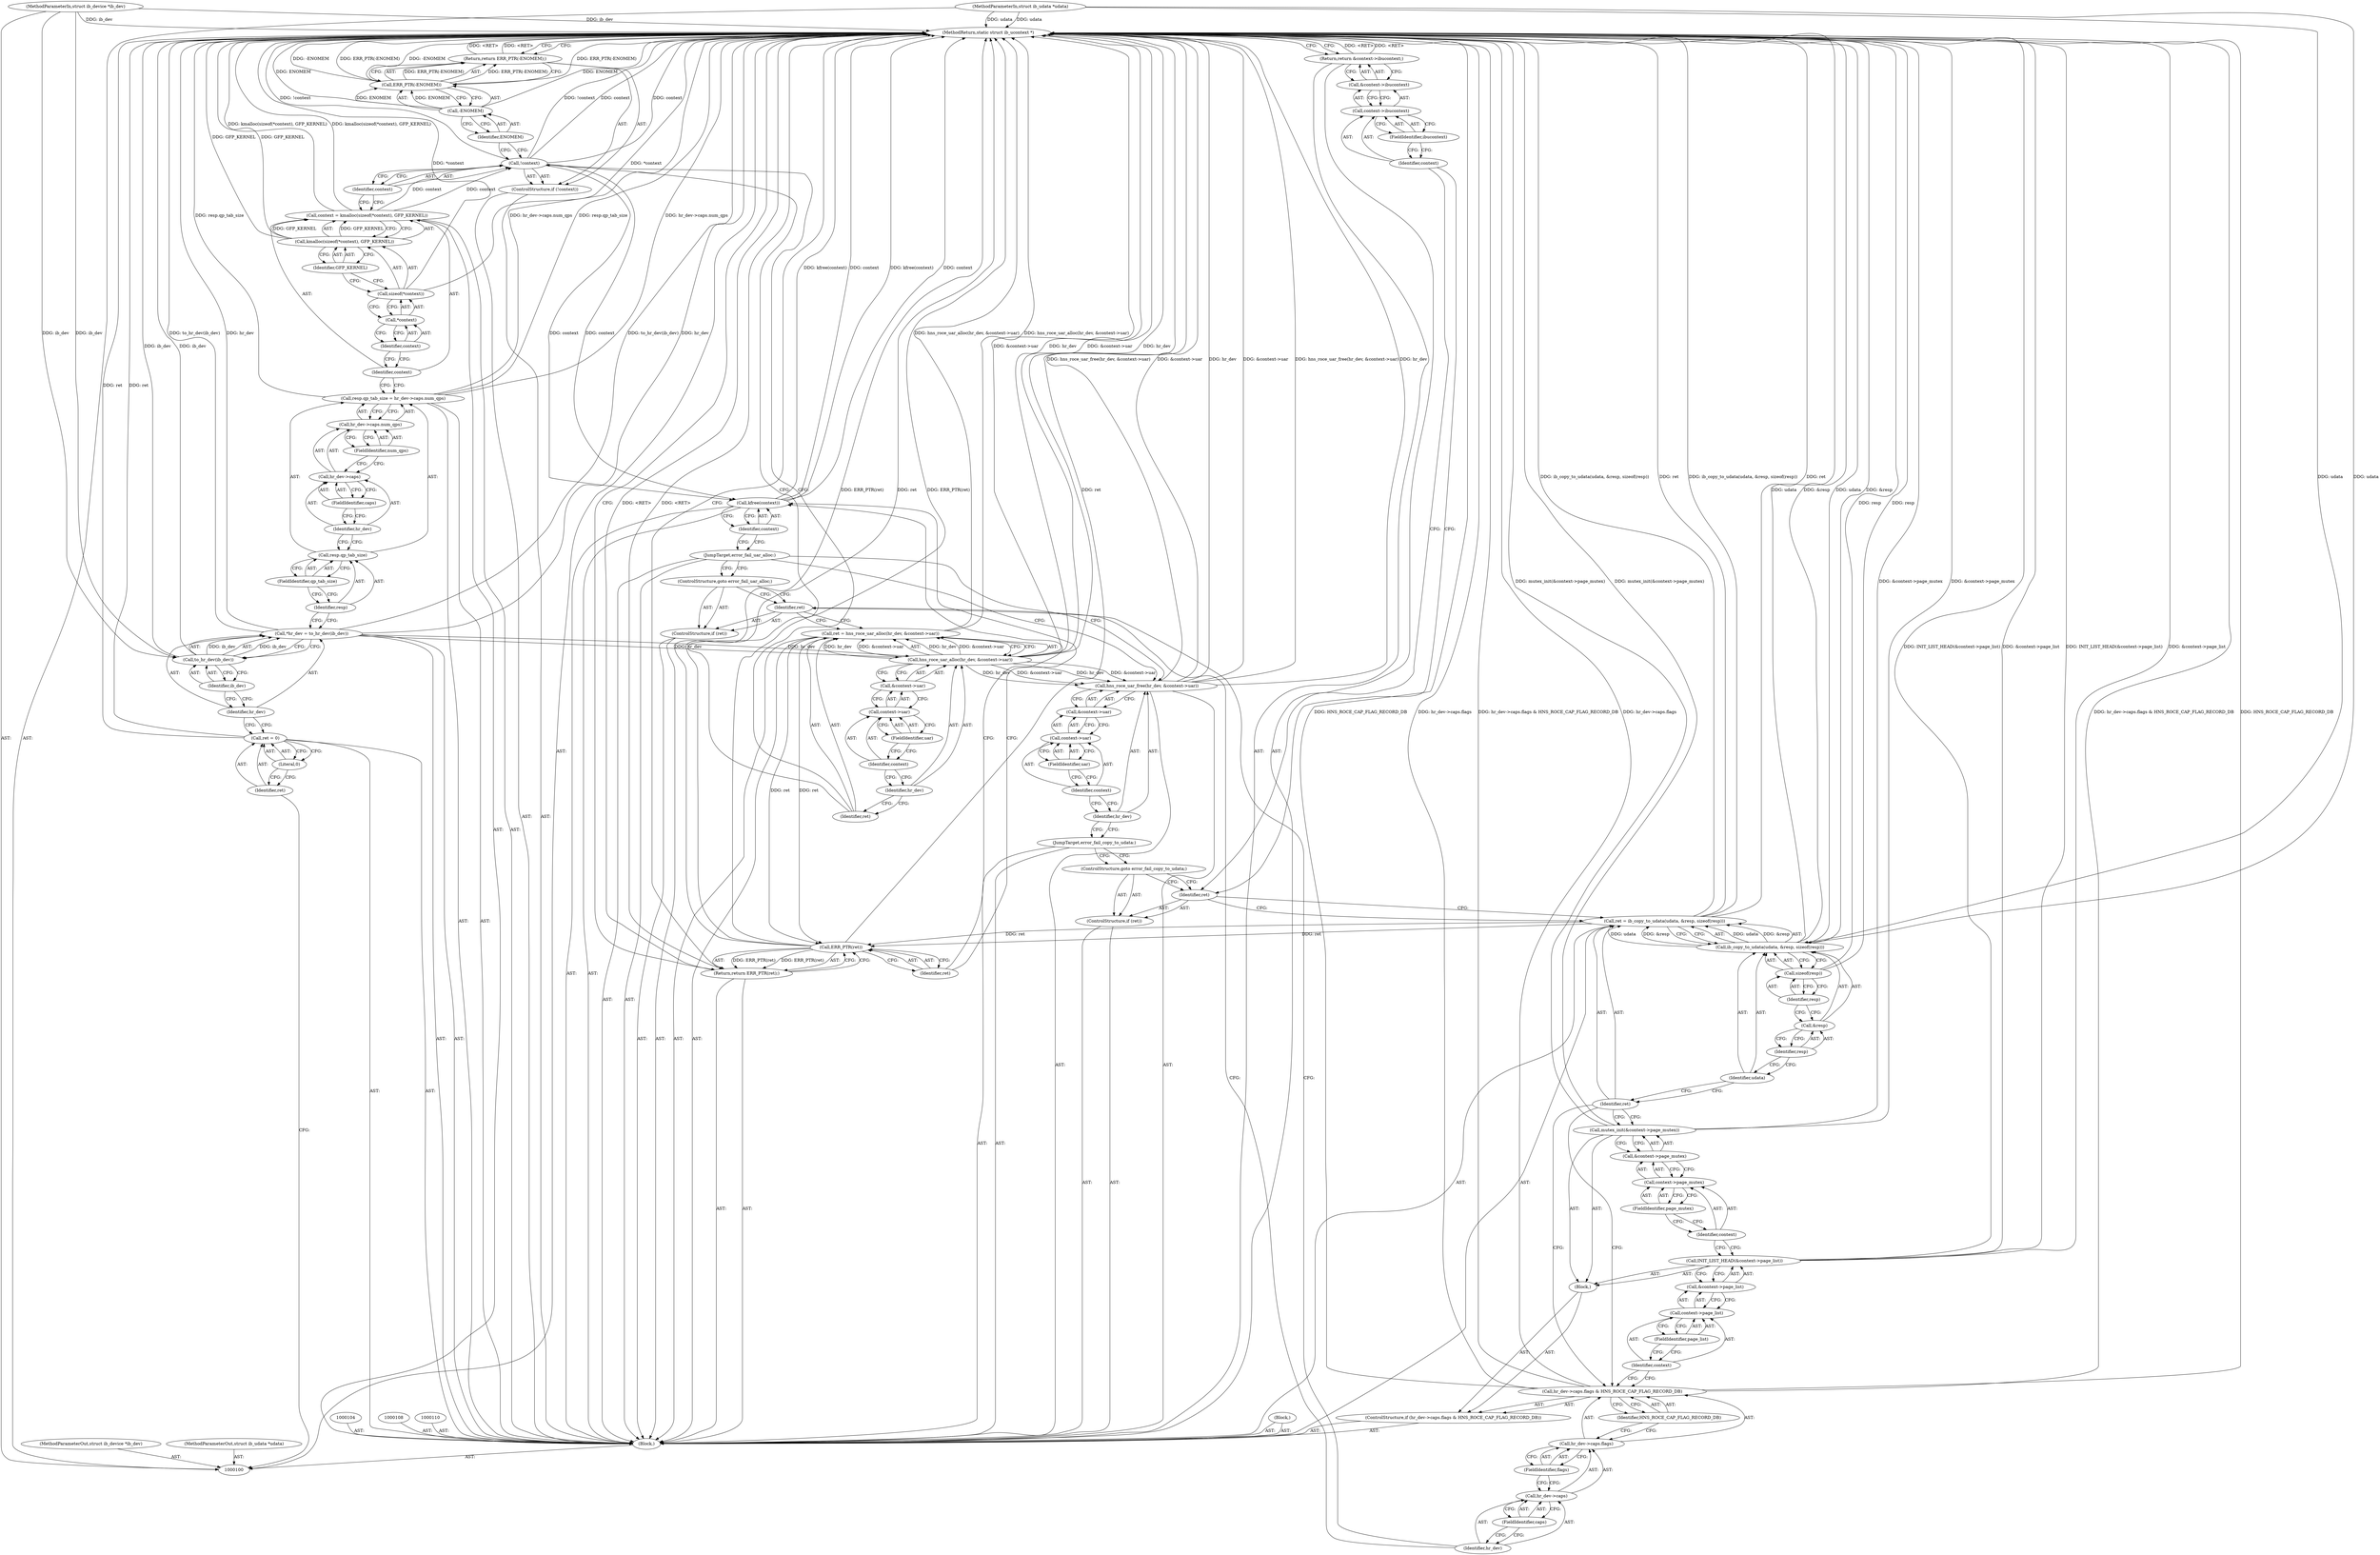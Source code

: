 digraph "0_linux_df7e40425813c50cd252e6f5e348a81ef1acae56" {
"1000197" [label="(MethodReturn,static struct ib_ucontext *)"];
"1000101" [label="(MethodParameterIn,struct ib_device *ib_dev)"];
"1000288" [label="(MethodParameterOut,struct ib_device *ib_dev)"];
"1000124" [label="(Call,context = kmalloc(sizeof(*context), GFP_KERNEL))"];
"1000125" [label="(Identifier,context)"];
"1000126" [label="(Call,kmalloc(sizeof(*context), GFP_KERNEL))"];
"1000127" [label="(Call,sizeof(*context))"];
"1000128" [label="(Call,*context)"];
"1000129" [label="(Identifier,context)"];
"1000130" [label="(Identifier,GFP_KERNEL)"];
"1000131" [label="(ControlStructure,if (!context))"];
"1000132" [label="(Call,!context)"];
"1000133" [label="(Identifier,context)"];
"1000136" [label="(Call,-ENOMEM)"];
"1000137" [label="(Identifier,ENOMEM)"];
"1000134" [label="(Return,return ERR_PTR(-ENOMEM);)"];
"1000135" [label="(Call,ERR_PTR(-ENOMEM))"];
"1000138" [label="(Call,ret = hns_roce_uar_alloc(hr_dev, &context->uar))"];
"1000139" [label="(Identifier,ret)"];
"1000141" [label="(Identifier,hr_dev)"];
"1000142" [label="(Call,&context->uar)"];
"1000143" [label="(Call,context->uar)"];
"1000144" [label="(Identifier,context)"];
"1000145" [label="(FieldIdentifier,uar)"];
"1000140" [label="(Call,hns_roce_uar_alloc(hr_dev, &context->uar))"];
"1000146" [label="(ControlStructure,if (ret))"];
"1000147" [label="(Identifier,ret)"];
"1000148" [label="(ControlStructure,goto error_fail_uar_alloc;)"];
"1000149" [label="(ControlStructure,if (hr_dev->caps.flags & HNS_ROCE_CAP_FLAG_RECORD_DB))"];
"1000154" [label="(FieldIdentifier,caps)"];
"1000155" [label="(FieldIdentifier,flags)"];
"1000156" [label="(Identifier,HNS_ROCE_CAP_FLAG_RECORD_DB)"];
"1000150" [label="(Call,hr_dev->caps.flags & HNS_ROCE_CAP_FLAG_RECORD_DB)"];
"1000151" [label="(Call,hr_dev->caps.flags)"];
"1000152" [label="(Call,hr_dev->caps)"];
"1000153" [label="(Identifier,hr_dev)"];
"1000157" [label="(Block,)"];
"1000102" [label="(MethodParameterIn,struct ib_udata *udata)"];
"1000289" [label="(MethodParameterOut,struct ib_udata *udata)"];
"1000159" [label="(Call,&context->page_list)"];
"1000160" [label="(Call,context->page_list)"];
"1000161" [label="(Identifier,context)"];
"1000158" [label="(Call,INIT_LIST_HEAD(&context->page_list))"];
"1000162" [label="(FieldIdentifier,page_list)"];
"1000164" [label="(Call,&context->page_mutex)"];
"1000165" [label="(Call,context->page_mutex)"];
"1000166" [label="(Identifier,context)"];
"1000163" [label="(Call,mutex_init(&context->page_mutex))"];
"1000167" [label="(FieldIdentifier,page_mutex)"];
"1000168" [label="(Call,ret = ib_copy_to_udata(udata, &resp, sizeof(resp)))"];
"1000169" [label="(Identifier,ret)"];
"1000171" [label="(Identifier,udata)"];
"1000172" [label="(Call,&resp)"];
"1000173" [label="(Identifier,resp)"];
"1000174" [label="(Call,sizeof(resp))"];
"1000175" [label="(Identifier,resp)"];
"1000170" [label="(Call,ib_copy_to_udata(udata, &resp, sizeof(resp)))"];
"1000176" [label="(ControlStructure,if (ret))"];
"1000177" [label="(Identifier,ret)"];
"1000178" [label="(ControlStructure,goto error_fail_copy_to_udata;)"];
"1000179" [label="(Return,return &context->ibucontext;)"];
"1000183" [label="(FieldIdentifier,ibucontext)"];
"1000180" [label="(Call,&context->ibucontext)"];
"1000181" [label="(Call,context->ibucontext)"];
"1000182" [label="(Identifier,context)"];
"1000103" [label="(Block,)"];
"1000184" [label="(JumpTarget,error_fail_copy_to_udata:)"];
"1000185" [label="(Call,hns_roce_uar_free(hr_dev, &context->uar))"];
"1000186" [label="(Identifier,hr_dev)"];
"1000187" [label="(Call,&context->uar)"];
"1000188" [label="(Call,context->uar)"];
"1000189" [label="(Identifier,context)"];
"1000190" [label="(FieldIdentifier,uar)"];
"1000191" [label="(JumpTarget,error_fail_uar_alloc:)"];
"1000192" [label="(Call,kfree(context))"];
"1000193" [label="(Identifier,context)"];
"1000194" [label="(Return,return ERR_PTR(ret);)"];
"1000196" [label="(Identifier,ret)"];
"1000195" [label="(Call,ERR_PTR(ret))"];
"1000107" [label="(Literal,0)"];
"1000105" [label="(Call,ret = 0)"];
"1000106" [label="(Identifier,ret)"];
"1000109" [label="(Block,)"];
"1000111" [label="(Call,*hr_dev = to_hr_dev(ib_dev))"];
"1000112" [label="(Identifier,hr_dev)"];
"1000113" [label="(Call,to_hr_dev(ib_dev))"];
"1000114" [label="(Identifier,ib_dev)"];
"1000115" [label="(Call,resp.qp_tab_size = hr_dev->caps.num_qps)"];
"1000116" [label="(Call,resp.qp_tab_size)"];
"1000117" [label="(Identifier,resp)"];
"1000119" [label="(Call,hr_dev->caps.num_qps)"];
"1000120" [label="(Call,hr_dev->caps)"];
"1000121" [label="(Identifier,hr_dev)"];
"1000122" [label="(FieldIdentifier,caps)"];
"1000123" [label="(FieldIdentifier,num_qps)"];
"1000118" [label="(FieldIdentifier,qp_tab_size)"];
"1000197" -> "1000100"  [label="AST: "];
"1000197" -> "1000134"  [label="CFG: "];
"1000197" -> "1000179"  [label="CFG: "];
"1000197" -> "1000194"  [label="CFG: "];
"1000158" -> "1000197"  [label="DDG: &context->page_list"];
"1000158" -> "1000197"  [label="DDG: INIT_LIST_HEAD(&context->page_list)"];
"1000185" -> "1000197"  [label="DDG: hns_roce_uar_free(hr_dev, &context->uar)"];
"1000185" -> "1000197"  [label="DDG: hr_dev"];
"1000185" -> "1000197"  [label="DDG: &context->uar"];
"1000150" -> "1000197"  [label="DDG: hr_dev->caps.flags"];
"1000150" -> "1000197"  [label="DDG: hr_dev->caps.flags & HNS_ROCE_CAP_FLAG_RECORD_DB"];
"1000150" -> "1000197"  [label="DDG: HNS_ROCE_CAP_FLAG_RECORD_DB"];
"1000168" -> "1000197"  [label="DDG: ret"];
"1000168" -> "1000197"  [label="DDG: ib_copy_to_udata(udata, &resp, sizeof(resp))"];
"1000113" -> "1000197"  [label="DDG: ib_dev"];
"1000115" -> "1000197"  [label="DDG: hr_dev->caps.num_qps"];
"1000115" -> "1000197"  [label="DDG: resp.qp_tab_size"];
"1000126" -> "1000197"  [label="DDG: GFP_KERNEL"];
"1000163" -> "1000197"  [label="DDG: &context->page_mutex"];
"1000163" -> "1000197"  [label="DDG: mutex_init(&context->page_mutex)"];
"1000124" -> "1000197"  [label="DDG: kmalloc(sizeof(*context), GFP_KERNEL)"];
"1000170" -> "1000197"  [label="DDG: &resp"];
"1000170" -> "1000197"  [label="DDG: udata"];
"1000140" -> "1000197"  [label="DDG: &context->uar"];
"1000140" -> "1000197"  [label="DDG: hr_dev"];
"1000132" -> "1000197"  [label="DDG: !context"];
"1000132" -> "1000197"  [label="DDG: context"];
"1000138" -> "1000197"  [label="DDG: hns_roce_uar_alloc(hr_dev, &context->uar)"];
"1000195" -> "1000197"  [label="DDG: ERR_PTR(ret)"];
"1000195" -> "1000197"  [label="DDG: ret"];
"1000102" -> "1000197"  [label="DDG: udata"];
"1000111" -> "1000197"  [label="DDG: hr_dev"];
"1000111" -> "1000197"  [label="DDG: to_hr_dev(ib_dev)"];
"1000135" -> "1000197"  [label="DDG: ERR_PTR(-ENOMEM)"];
"1000135" -> "1000197"  [label="DDG: -ENOMEM"];
"1000192" -> "1000197"  [label="DDG: context"];
"1000192" -> "1000197"  [label="DDG: kfree(context)"];
"1000101" -> "1000197"  [label="DDG: ib_dev"];
"1000127" -> "1000197"  [label="DDG: *context"];
"1000136" -> "1000197"  [label="DDG: ENOMEM"];
"1000105" -> "1000197"  [label="DDG: ret"];
"1000174" -> "1000197"  [label="DDG: resp"];
"1000194" -> "1000197"  [label="DDG: <RET>"];
"1000179" -> "1000197"  [label="DDG: <RET>"];
"1000134" -> "1000197"  [label="DDG: <RET>"];
"1000101" -> "1000100"  [label="AST: "];
"1000101" -> "1000197"  [label="DDG: ib_dev"];
"1000101" -> "1000113"  [label="DDG: ib_dev"];
"1000288" -> "1000100"  [label="AST: "];
"1000124" -> "1000103"  [label="AST: "];
"1000124" -> "1000126"  [label="CFG: "];
"1000125" -> "1000124"  [label="AST: "];
"1000126" -> "1000124"  [label="AST: "];
"1000133" -> "1000124"  [label="CFG: "];
"1000124" -> "1000197"  [label="DDG: kmalloc(sizeof(*context), GFP_KERNEL)"];
"1000126" -> "1000124"  [label="DDG: GFP_KERNEL"];
"1000124" -> "1000132"  [label="DDG: context"];
"1000125" -> "1000124"  [label="AST: "];
"1000125" -> "1000115"  [label="CFG: "];
"1000129" -> "1000125"  [label="CFG: "];
"1000126" -> "1000124"  [label="AST: "];
"1000126" -> "1000130"  [label="CFG: "];
"1000127" -> "1000126"  [label="AST: "];
"1000130" -> "1000126"  [label="AST: "];
"1000124" -> "1000126"  [label="CFG: "];
"1000126" -> "1000197"  [label="DDG: GFP_KERNEL"];
"1000126" -> "1000124"  [label="DDG: GFP_KERNEL"];
"1000127" -> "1000126"  [label="AST: "];
"1000127" -> "1000128"  [label="CFG: "];
"1000128" -> "1000127"  [label="AST: "];
"1000130" -> "1000127"  [label="CFG: "];
"1000127" -> "1000197"  [label="DDG: *context"];
"1000128" -> "1000127"  [label="AST: "];
"1000128" -> "1000129"  [label="CFG: "];
"1000129" -> "1000128"  [label="AST: "];
"1000127" -> "1000128"  [label="CFG: "];
"1000129" -> "1000128"  [label="AST: "];
"1000129" -> "1000125"  [label="CFG: "];
"1000128" -> "1000129"  [label="CFG: "];
"1000130" -> "1000126"  [label="AST: "];
"1000130" -> "1000127"  [label="CFG: "];
"1000126" -> "1000130"  [label="CFG: "];
"1000131" -> "1000103"  [label="AST: "];
"1000132" -> "1000131"  [label="AST: "];
"1000134" -> "1000131"  [label="AST: "];
"1000132" -> "1000131"  [label="AST: "];
"1000132" -> "1000133"  [label="CFG: "];
"1000133" -> "1000132"  [label="AST: "];
"1000137" -> "1000132"  [label="CFG: "];
"1000139" -> "1000132"  [label="CFG: "];
"1000132" -> "1000197"  [label="DDG: !context"];
"1000132" -> "1000197"  [label="DDG: context"];
"1000124" -> "1000132"  [label="DDG: context"];
"1000132" -> "1000192"  [label="DDG: context"];
"1000133" -> "1000132"  [label="AST: "];
"1000133" -> "1000124"  [label="CFG: "];
"1000132" -> "1000133"  [label="CFG: "];
"1000136" -> "1000135"  [label="AST: "];
"1000136" -> "1000137"  [label="CFG: "];
"1000137" -> "1000136"  [label="AST: "];
"1000135" -> "1000136"  [label="CFG: "];
"1000136" -> "1000197"  [label="DDG: ENOMEM"];
"1000136" -> "1000135"  [label="DDG: ENOMEM"];
"1000137" -> "1000136"  [label="AST: "];
"1000137" -> "1000132"  [label="CFG: "];
"1000136" -> "1000137"  [label="CFG: "];
"1000134" -> "1000131"  [label="AST: "];
"1000134" -> "1000135"  [label="CFG: "];
"1000135" -> "1000134"  [label="AST: "];
"1000197" -> "1000134"  [label="CFG: "];
"1000134" -> "1000197"  [label="DDG: <RET>"];
"1000135" -> "1000134"  [label="DDG: ERR_PTR(-ENOMEM)"];
"1000135" -> "1000134"  [label="AST: "];
"1000135" -> "1000136"  [label="CFG: "];
"1000136" -> "1000135"  [label="AST: "];
"1000134" -> "1000135"  [label="CFG: "];
"1000135" -> "1000197"  [label="DDG: ERR_PTR(-ENOMEM)"];
"1000135" -> "1000197"  [label="DDG: -ENOMEM"];
"1000135" -> "1000134"  [label="DDG: ERR_PTR(-ENOMEM)"];
"1000136" -> "1000135"  [label="DDG: ENOMEM"];
"1000138" -> "1000103"  [label="AST: "];
"1000138" -> "1000140"  [label="CFG: "];
"1000139" -> "1000138"  [label="AST: "];
"1000140" -> "1000138"  [label="AST: "];
"1000147" -> "1000138"  [label="CFG: "];
"1000138" -> "1000197"  [label="DDG: hns_roce_uar_alloc(hr_dev, &context->uar)"];
"1000140" -> "1000138"  [label="DDG: hr_dev"];
"1000140" -> "1000138"  [label="DDG: &context->uar"];
"1000138" -> "1000195"  [label="DDG: ret"];
"1000139" -> "1000138"  [label="AST: "];
"1000139" -> "1000132"  [label="CFG: "];
"1000141" -> "1000139"  [label="CFG: "];
"1000141" -> "1000140"  [label="AST: "];
"1000141" -> "1000139"  [label="CFG: "];
"1000144" -> "1000141"  [label="CFG: "];
"1000142" -> "1000140"  [label="AST: "];
"1000142" -> "1000143"  [label="CFG: "];
"1000143" -> "1000142"  [label="AST: "];
"1000140" -> "1000142"  [label="CFG: "];
"1000143" -> "1000142"  [label="AST: "];
"1000143" -> "1000145"  [label="CFG: "];
"1000144" -> "1000143"  [label="AST: "];
"1000145" -> "1000143"  [label="AST: "];
"1000142" -> "1000143"  [label="CFG: "];
"1000144" -> "1000143"  [label="AST: "];
"1000144" -> "1000141"  [label="CFG: "];
"1000145" -> "1000144"  [label="CFG: "];
"1000145" -> "1000143"  [label="AST: "];
"1000145" -> "1000144"  [label="CFG: "];
"1000143" -> "1000145"  [label="CFG: "];
"1000140" -> "1000138"  [label="AST: "];
"1000140" -> "1000142"  [label="CFG: "];
"1000141" -> "1000140"  [label="AST: "];
"1000142" -> "1000140"  [label="AST: "];
"1000138" -> "1000140"  [label="CFG: "];
"1000140" -> "1000197"  [label="DDG: &context->uar"];
"1000140" -> "1000197"  [label="DDG: hr_dev"];
"1000140" -> "1000138"  [label="DDG: hr_dev"];
"1000140" -> "1000138"  [label="DDG: &context->uar"];
"1000111" -> "1000140"  [label="DDG: hr_dev"];
"1000140" -> "1000185"  [label="DDG: hr_dev"];
"1000140" -> "1000185"  [label="DDG: &context->uar"];
"1000146" -> "1000103"  [label="AST: "];
"1000147" -> "1000146"  [label="AST: "];
"1000148" -> "1000146"  [label="AST: "];
"1000147" -> "1000146"  [label="AST: "];
"1000147" -> "1000138"  [label="CFG: "];
"1000148" -> "1000147"  [label="CFG: "];
"1000153" -> "1000147"  [label="CFG: "];
"1000148" -> "1000146"  [label="AST: "];
"1000148" -> "1000147"  [label="CFG: "];
"1000191" -> "1000148"  [label="CFG: "];
"1000149" -> "1000103"  [label="AST: "];
"1000150" -> "1000149"  [label="AST: "];
"1000157" -> "1000149"  [label="AST: "];
"1000154" -> "1000152"  [label="AST: "];
"1000154" -> "1000153"  [label="CFG: "];
"1000152" -> "1000154"  [label="CFG: "];
"1000155" -> "1000151"  [label="AST: "];
"1000155" -> "1000152"  [label="CFG: "];
"1000151" -> "1000155"  [label="CFG: "];
"1000156" -> "1000150"  [label="AST: "];
"1000156" -> "1000151"  [label="CFG: "];
"1000150" -> "1000156"  [label="CFG: "];
"1000150" -> "1000149"  [label="AST: "];
"1000150" -> "1000156"  [label="CFG: "];
"1000151" -> "1000150"  [label="AST: "];
"1000156" -> "1000150"  [label="AST: "];
"1000161" -> "1000150"  [label="CFG: "];
"1000169" -> "1000150"  [label="CFG: "];
"1000150" -> "1000197"  [label="DDG: hr_dev->caps.flags"];
"1000150" -> "1000197"  [label="DDG: hr_dev->caps.flags & HNS_ROCE_CAP_FLAG_RECORD_DB"];
"1000150" -> "1000197"  [label="DDG: HNS_ROCE_CAP_FLAG_RECORD_DB"];
"1000151" -> "1000150"  [label="AST: "];
"1000151" -> "1000155"  [label="CFG: "];
"1000152" -> "1000151"  [label="AST: "];
"1000155" -> "1000151"  [label="AST: "];
"1000156" -> "1000151"  [label="CFG: "];
"1000152" -> "1000151"  [label="AST: "];
"1000152" -> "1000154"  [label="CFG: "];
"1000153" -> "1000152"  [label="AST: "];
"1000154" -> "1000152"  [label="AST: "];
"1000155" -> "1000152"  [label="CFG: "];
"1000153" -> "1000152"  [label="AST: "];
"1000153" -> "1000147"  [label="CFG: "];
"1000154" -> "1000153"  [label="CFG: "];
"1000157" -> "1000149"  [label="AST: "];
"1000158" -> "1000157"  [label="AST: "];
"1000163" -> "1000157"  [label="AST: "];
"1000102" -> "1000100"  [label="AST: "];
"1000102" -> "1000197"  [label="DDG: udata"];
"1000102" -> "1000170"  [label="DDG: udata"];
"1000289" -> "1000100"  [label="AST: "];
"1000159" -> "1000158"  [label="AST: "];
"1000159" -> "1000160"  [label="CFG: "];
"1000160" -> "1000159"  [label="AST: "];
"1000158" -> "1000159"  [label="CFG: "];
"1000160" -> "1000159"  [label="AST: "];
"1000160" -> "1000162"  [label="CFG: "];
"1000161" -> "1000160"  [label="AST: "];
"1000162" -> "1000160"  [label="AST: "];
"1000159" -> "1000160"  [label="CFG: "];
"1000161" -> "1000160"  [label="AST: "];
"1000161" -> "1000150"  [label="CFG: "];
"1000162" -> "1000161"  [label="CFG: "];
"1000158" -> "1000157"  [label="AST: "];
"1000158" -> "1000159"  [label="CFG: "];
"1000159" -> "1000158"  [label="AST: "];
"1000166" -> "1000158"  [label="CFG: "];
"1000158" -> "1000197"  [label="DDG: &context->page_list"];
"1000158" -> "1000197"  [label="DDG: INIT_LIST_HEAD(&context->page_list)"];
"1000162" -> "1000160"  [label="AST: "];
"1000162" -> "1000161"  [label="CFG: "];
"1000160" -> "1000162"  [label="CFG: "];
"1000164" -> "1000163"  [label="AST: "];
"1000164" -> "1000165"  [label="CFG: "];
"1000165" -> "1000164"  [label="AST: "];
"1000163" -> "1000164"  [label="CFG: "];
"1000165" -> "1000164"  [label="AST: "];
"1000165" -> "1000167"  [label="CFG: "];
"1000166" -> "1000165"  [label="AST: "];
"1000167" -> "1000165"  [label="AST: "];
"1000164" -> "1000165"  [label="CFG: "];
"1000166" -> "1000165"  [label="AST: "];
"1000166" -> "1000158"  [label="CFG: "];
"1000167" -> "1000166"  [label="CFG: "];
"1000163" -> "1000157"  [label="AST: "];
"1000163" -> "1000164"  [label="CFG: "];
"1000164" -> "1000163"  [label="AST: "];
"1000169" -> "1000163"  [label="CFG: "];
"1000163" -> "1000197"  [label="DDG: &context->page_mutex"];
"1000163" -> "1000197"  [label="DDG: mutex_init(&context->page_mutex)"];
"1000167" -> "1000165"  [label="AST: "];
"1000167" -> "1000166"  [label="CFG: "];
"1000165" -> "1000167"  [label="CFG: "];
"1000168" -> "1000103"  [label="AST: "];
"1000168" -> "1000170"  [label="CFG: "];
"1000169" -> "1000168"  [label="AST: "];
"1000170" -> "1000168"  [label="AST: "];
"1000177" -> "1000168"  [label="CFG: "];
"1000168" -> "1000197"  [label="DDG: ret"];
"1000168" -> "1000197"  [label="DDG: ib_copy_to_udata(udata, &resp, sizeof(resp))"];
"1000170" -> "1000168"  [label="DDG: udata"];
"1000170" -> "1000168"  [label="DDG: &resp"];
"1000168" -> "1000195"  [label="DDG: ret"];
"1000169" -> "1000168"  [label="AST: "];
"1000169" -> "1000163"  [label="CFG: "];
"1000169" -> "1000150"  [label="CFG: "];
"1000171" -> "1000169"  [label="CFG: "];
"1000171" -> "1000170"  [label="AST: "];
"1000171" -> "1000169"  [label="CFG: "];
"1000173" -> "1000171"  [label="CFG: "];
"1000172" -> "1000170"  [label="AST: "];
"1000172" -> "1000173"  [label="CFG: "];
"1000173" -> "1000172"  [label="AST: "];
"1000175" -> "1000172"  [label="CFG: "];
"1000173" -> "1000172"  [label="AST: "];
"1000173" -> "1000171"  [label="CFG: "];
"1000172" -> "1000173"  [label="CFG: "];
"1000174" -> "1000170"  [label="AST: "];
"1000174" -> "1000175"  [label="CFG: "];
"1000175" -> "1000174"  [label="AST: "];
"1000170" -> "1000174"  [label="CFG: "];
"1000174" -> "1000197"  [label="DDG: resp"];
"1000175" -> "1000174"  [label="AST: "];
"1000175" -> "1000172"  [label="CFG: "];
"1000174" -> "1000175"  [label="CFG: "];
"1000170" -> "1000168"  [label="AST: "];
"1000170" -> "1000174"  [label="CFG: "];
"1000171" -> "1000170"  [label="AST: "];
"1000172" -> "1000170"  [label="AST: "];
"1000174" -> "1000170"  [label="AST: "];
"1000168" -> "1000170"  [label="CFG: "];
"1000170" -> "1000197"  [label="DDG: &resp"];
"1000170" -> "1000197"  [label="DDG: udata"];
"1000170" -> "1000168"  [label="DDG: udata"];
"1000170" -> "1000168"  [label="DDG: &resp"];
"1000102" -> "1000170"  [label="DDG: udata"];
"1000176" -> "1000103"  [label="AST: "];
"1000177" -> "1000176"  [label="AST: "];
"1000178" -> "1000176"  [label="AST: "];
"1000177" -> "1000176"  [label="AST: "];
"1000177" -> "1000168"  [label="CFG: "];
"1000178" -> "1000177"  [label="CFG: "];
"1000182" -> "1000177"  [label="CFG: "];
"1000178" -> "1000176"  [label="AST: "];
"1000178" -> "1000177"  [label="CFG: "];
"1000184" -> "1000178"  [label="CFG: "];
"1000179" -> "1000103"  [label="AST: "];
"1000179" -> "1000180"  [label="CFG: "];
"1000180" -> "1000179"  [label="AST: "];
"1000197" -> "1000179"  [label="CFG: "];
"1000179" -> "1000197"  [label="DDG: <RET>"];
"1000183" -> "1000181"  [label="AST: "];
"1000183" -> "1000182"  [label="CFG: "];
"1000181" -> "1000183"  [label="CFG: "];
"1000180" -> "1000179"  [label="AST: "];
"1000180" -> "1000181"  [label="CFG: "];
"1000181" -> "1000180"  [label="AST: "];
"1000179" -> "1000180"  [label="CFG: "];
"1000181" -> "1000180"  [label="AST: "];
"1000181" -> "1000183"  [label="CFG: "];
"1000182" -> "1000181"  [label="AST: "];
"1000183" -> "1000181"  [label="AST: "];
"1000180" -> "1000181"  [label="CFG: "];
"1000182" -> "1000181"  [label="AST: "];
"1000182" -> "1000177"  [label="CFG: "];
"1000183" -> "1000182"  [label="CFG: "];
"1000103" -> "1000100"  [label="AST: "];
"1000104" -> "1000103"  [label="AST: "];
"1000105" -> "1000103"  [label="AST: "];
"1000108" -> "1000103"  [label="AST: "];
"1000109" -> "1000103"  [label="AST: "];
"1000110" -> "1000103"  [label="AST: "];
"1000111" -> "1000103"  [label="AST: "];
"1000115" -> "1000103"  [label="AST: "];
"1000124" -> "1000103"  [label="AST: "];
"1000131" -> "1000103"  [label="AST: "];
"1000138" -> "1000103"  [label="AST: "];
"1000146" -> "1000103"  [label="AST: "];
"1000149" -> "1000103"  [label="AST: "];
"1000168" -> "1000103"  [label="AST: "];
"1000176" -> "1000103"  [label="AST: "];
"1000179" -> "1000103"  [label="AST: "];
"1000184" -> "1000103"  [label="AST: "];
"1000185" -> "1000103"  [label="AST: "];
"1000191" -> "1000103"  [label="AST: "];
"1000192" -> "1000103"  [label="AST: "];
"1000194" -> "1000103"  [label="AST: "];
"1000184" -> "1000103"  [label="AST: "];
"1000184" -> "1000178"  [label="CFG: "];
"1000186" -> "1000184"  [label="CFG: "];
"1000185" -> "1000103"  [label="AST: "];
"1000185" -> "1000187"  [label="CFG: "];
"1000186" -> "1000185"  [label="AST: "];
"1000187" -> "1000185"  [label="AST: "];
"1000191" -> "1000185"  [label="CFG: "];
"1000185" -> "1000197"  [label="DDG: hns_roce_uar_free(hr_dev, &context->uar)"];
"1000185" -> "1000197"  [label="DDG: hr_dev"];
"1000185" -> "1000197"  [label="DDG: &context->uar"];
"1000140" -> "1000185"  [label="DDG: hr_dev"];
"1000140" -> "1000185"  [label="DDG: &context->uar"];
"1000186" -> "1000185"  [label="AST: "];
"1000186" -> "1000184"  [label="CFG: "];
"1000189" -> "1000186"  [label="CFG: "];
"1000187" -> "1000185"  [label="AST: "];
"1000187" -> "1000188"  [label="CFG: "];
"1000188" -> "1000187"  [label="AST: "];
"1000185" -> "1000187"  [label="CFG: "];
"1000188" -> "1000187"  [label="AST: "];
"1000188" -> "1000190"  [label="CFG: "];
"1000189" -> "1000188"  [label="AST: "];
"1000190" -> "1000188"  [label="AST: "];
"1000187" -> "1000188"  [label="CFG: "];
"1000189" -> "1000188"  [label="AST: "];
"1000189" -> "1000186"  [label="CFG: "];
"1000190" -> "1000189"  [label="CFG: "];
"1000190" -> "1000188"  [label="AST: "];
"1000190" -> "1000189"  [label="CFG: "];
"1000188" -> "1000190"  [label="CFG: "];
"1000191" -> "1000103"  [label="AST: "];
"1000191" -> "1000185"  [label="CFG: "];
"1000191" -> "1000148"  [label="CFG: "];
"1000193" -> "1000191"  [label="CFG: "];
"1000192" -> "1000103"  [label="AST: "];
"1000192" -> "1000193"  [label="CFG: "];
"1000193" -> "1000192"  [label="AST: "];
"1000196" -> "1000192"  [label="CFG: "];
"1000192" -> "1000197"  [label="DDG: context"];
"1000192" -> "1000197"  [label="DDG: kfree(context)"];
"1000132" -> "1000192"  [label="DDG: context"];
"1000193" -> "1000192"  [label="AST: "];
"1000193" -> "1000191"  [label="CFG: "];
"1000192" -> "1000193"  [label="CFG: "];
"1000194" -> "1000103"  [label="AST: "];
"1000194" -> "1000195"  [label="CFG: "];
"1000195" -> "1000194"  [label="AST: "];
"1000197" -> "1000194"  [label="CFG: "];
"1000194" -> "1000197"  [label="DDG: <RET>"];
"1000195" -> "1000194"  [label="DDG: ERR_PTR(ret)"];
"1000196" -> "1000195"  [label="AST: "];
"1000196" -> "1000192"  [label="CFG: "];
"1000195" -> "1000196"  [label="CFG: "];
"1000195" -> "1000194"  [label="AST: "];
"1000195" -> "1000196"  [label="CFG: "];
"1000196" -> "1000195"  [label="AST: "];
"1000194" -> "1000195"  [label="CFG: "];
"1000195" -> "1000197"  [label="DDG: ERR_PTR(ret)"];
"1000195" -> "1000197"  [label="DDG: ret"];
"1000195" -> "1000194"  [label="DDG: ERR_PTR(ret)"];
"1000168" -> "1000195"  [label="DDG: ret"];
"1000138" -> "1000195"  [label="DDG: ret"];
"1000107" -> "1000105"  [label="AST: "];
"1000107" -> "1000106"  [label="CFG: "];
"1000105" -> "1000107"  [label="CFG: "];
"1000105" -> "1000103"  [label="AST: "];
"1000105" -> "1000107"  [label="CFG: "];
"1000106" -> "1000105"  [label="AST: "];
"1000107" -> "1000105"  [label="AST: "];
"1000112" -> "1000105"  [label="CFG: "];
"1000105" -> "1000197"  [label="DDG: ret"];
"1000106" -> "1000105"  [label="AST: "];
"1000106" -> "1000100"  [label="CFG: "];
"1000107" -> "1000106"  [label="CFG: "];
"1000109" -> "1000103"  [label="AST: "];
"1000111" -> "1000103"  [label="AST: "];
"1000111" -> "1000113"  [label="CFG: "];
"1000112" -> "1000111"  [label="AST: "];
"1000113" -> "1000111"  [label="AST: "];
"1000117" -> "1000111"  [label="CFG: "];
"1000111" -> "1000197"  [label="DDG: hr_dev"];
"1000111" -> "1000197"  [label="DDG: to_hr_dev(ib_dev)"];
"1000113" -> "1000111"  [label="DDG: ib_dev"];
"1000111" -> "1000140"  [label="DDG: hr_dev"];
"1000112" -> "1000111"  [label="AST: "];
"1000112" -> "1000105"  [label="CFG: "];
"1000114" -> "1000112"  [label="CFG: "];
"1000113" -> "1000111"  [label="AST: "];
"1000113" -> "1000114"  [label="CFG: "];
"1000114" -> "1000113"  [label="AST: "];
"1000111" -> "1000113"  [label="CFG: "];
"1000113" -> "1000197"  [label="DDG: ib_dev"];
"1000113" -> "1000111"  [label="DDG: ib_dev"];
"1000101" -> "1000113"  [label="DDG: ib_dev"];
"1000114" -> "1000113"  [label="AST: "];
"1000114" -> "1000112"  [label="CFG: "];
"1000113" -> "1000114"  [label="CFG: "];
"1000115" -> "1000103"  [label="AST: "];
"1000115" -> "1000119"  [label="CFG: "];
"1000116" -> "1000115"  [label="AST: "];
"1000119" -> "1000115"  [label="AST: "];
"1000125" -> "1000115"  [label="CFG: "];
"1000115" -> "1000197"  [label="DDG: hr_dev->caps.num_qps"];
"1000115" -> "1000197"  [label="DDG: resp.qp_tab_size"];
"1000116" -> "1000115"  [label="AST: "];
"1000116" -> "1000118"  [label="CFG: "];
"1000117" -> "1000116"  [label="AST: "];
"1000118" -> "1000116"  [label="AST: "];
"1000121" -> "1000116"  [label="CFG: "];
"1000117" -> "1000116"  [label="AST: "];
"1000117" -> "1000111"  [label="CFG: "];
"1000118" -> "1000117"  [label="CFG: "];
"1000119" -> "1000115"  [label="AST: "];
"1000119" -> "1000123"  [label="CFG: "];
"1000120" -> "1000119"  [label="AST: "];
"1000123" -> "1000119"  [label="AST: "];
"1000115" -> "1000119"  [label="CFG: "];
"1000120" -> "1000119"  [label="AST: "];
"1000120" -> "1000122"  [label="CFG: "];
"1000121" -> "1000120"  [label="AST: "];
"1000122" -> "1000120"  [label="AST: "];
"1000123" -> "1000120"  [label="CFG: "];
"1000121" -> "1000120"  [label="AST: "];
"1000121" -> "1000116"  [label="CFG: "];
"1000122" -> "1000121"  [label="CFG: "];
"1000122" -> "1000120"  [label="AST: "];
"1000122" -> "1000121"  [label="CFG: "];
"1000120" -> "1000122"  [label="CFG: "];
"1000123" -> "1000119"  [label="AST: "];
"1000123" -> "1000120"  [label="CFG: "];
"1000119" -> "1000123"  [label="CFG: "];
"1000118" -> "1000116"  [label="AST: "];
"1000118" -> "1000117"  [label="CFG: "];
"1000116" -> "1000118"  [label="CFG: "];
}
